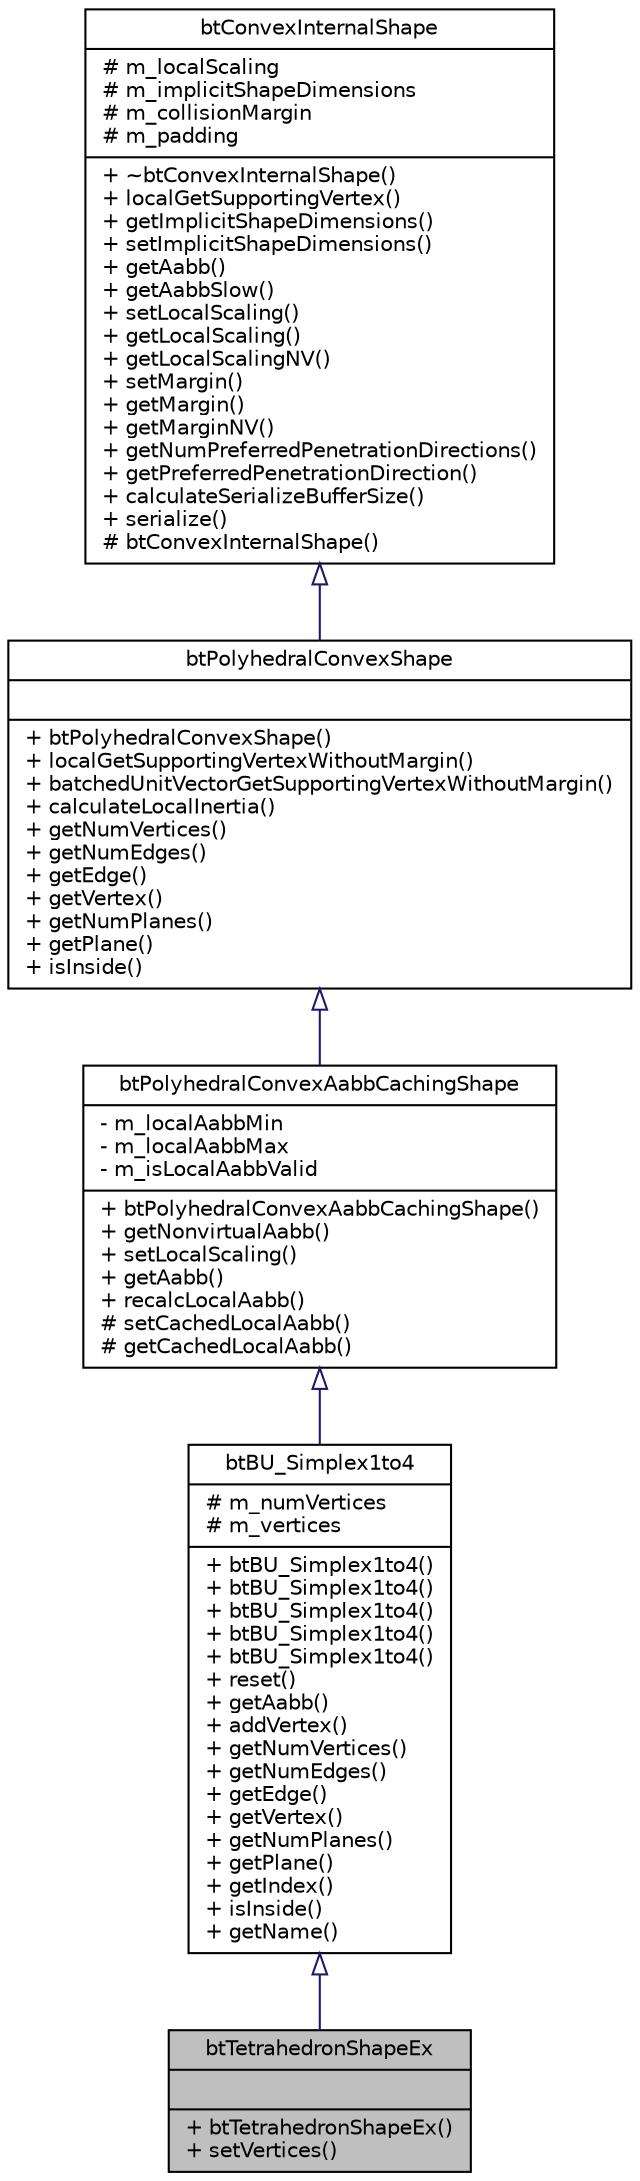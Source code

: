 digraph G
{
  edge [fontname="Helvetica",fontsize="10",labelfontname="Helvetica",labelfontsize="10"];
  node [fontname="Helvetica",fontsize="10",shape=record];
  Node1 [label="{btTetrahedronShapeEx\n||+ btTetrahedronShapeEx()\l+ setVertices()\l}",height=0.2,width=0.4,color="black", fillcolor="grey75", style="filled" fontcolor="black"];
  Node2 -> Node1 [dir=back,color="midnightblue",fontsize="10",style="solid",arrowtail="empty",fontname="Helvetica"];
  Node2 [label="{btBU_Simplex1to4\n|# m_numVertices\l# m_vertices\l|+ btBU_Simplex1to4()\l+ btBU_Simplex1to4()\l+ btBU_Simplex1to4()\l+ btBU_Simplex1to4()\l+ btBU_Simplex1to4()\l+ reset()\l+ getAabb()\l+ addVertex()\l+ getNumVertices()\l+ getNumEdges()\l+ getEdge()\l+ getVertex()\l+ getNumPlanes()\l+ getPlane()\l+ getIndex()\l+ isInside()\l+ getName()\l}",height=0.2,width=0.4,color="black", fillcolor="white", style="filled",URL="$d1/d81/classbtBU__Simplex1to4.html",tooltip="The btBU_Simplex1to4 implements tetrahedron, triangle, line, vertex collision shapes. In most cases it is better to use btConvexHullShape instead."];
  Node3 -> Node2 [dir=back,color="midnightblue",fontsize="10",style="solid",arrowtail="empty",fontname="Helvetica"];
  Node3 [label="{btPolyhedralConvexAabbCachingShape\n|- m_localAabbMin\l- m_localAabbMax\l- m_isLocalAabbValid\l|+ btPolyhedralConvexAabbCachingShape()\l+ getNonvirtualAabb()\l+ setLocalScaling()\l+ getAabb()\l+ recalcLocalAabb()\l# setCachedLocalAabb()\l# getCachedLocalAabb()\l}",height=0.2,width=0.4,color="black", fillcolor="white", style="filled",URL="$de/dd1/classbtPolyhedralConvexAabbCachingShape.html",tooltip="The btPolyhedralConvexAabbCachingShape adds aabb caching to the btPolyhedralConvexShape."];
  Node4 -> Node3 [dir=back,color="midnightblue",fontsize="10",style="solid",arrowtail="empty",fontname="Helvetica"];
  Node4 [label="{btPolyhedralConvexShape\n||+ btPolyhedralConvexShape()\l+ localGetSupportingVertexWithoutMargin()\l+ batchedUnitVectorGetSupportingVertexWithoutMargin()\l+ calculateLocalInertia()\l+ getNumVertices()\l+ getNumEdges()\l+ getEdge()\l+ getVertex()\l+ getNumPlanes()\l+ getPlane()\l+ isInside()\l}",height=0.2,width=0.4,color="black", fillcolor="white", style="filled",URL="$d4/d29/classbtPolyhedralConvexShape.html",tooltip="The btPolyhedralConvexShape is an internal interface class for polyhedral convex shapes."];
  Node5 -> Node4 [dir=back,color="midnightblue",fontsize="10",style="solid",arrowtail="empty",fontname="Helvetica"];
  Node5 [label="{btConvexInternalShape\n|# m_localScaling\l# m_implicitShapeDimensions\l# m_collisionMargin\l# m_padding\l|+ ~btConvexInternalShape()\l+ localGetSupportingVertex()\l+ getImplicitShapeDimensions()\l+ setImplicitShapeDimensions()\l+ getAabb()\l+ getAabbSlow()\l+ setLocalScaling()\l+ getLocalScaling()\l+ getLocalScalingNV()\l+ setMargin()\l+ getMargin()\l+ getMarginNV()\l+ getNumPreferredPenetrationDirections()\l+ getPreferredPenetrationDirection()\l+ calculateSerializeBufferSize()\l+ serialize()\l# btConvexInternalShape()\l}",height=0.2,width=0.4,color="black", fillcolor="white", style="filled",URL="$de/d1a/classbtConvexInternalShape.html",tooltip="The btConvexInternalShape is an internal base class, shared by most convex shape implementations."];
}
